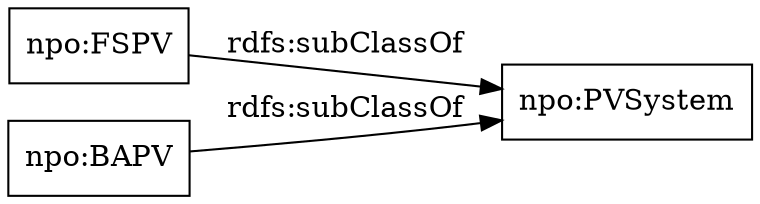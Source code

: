 digraph ar2dtool_diagram { 
rankdir=LR;
size="1000"
node [shape = rectangle, color="black"]; "npo:PVSystem" "npo:FSPV" "npo:BAPV" ; /*classes style*/
	"npo:FSPV" -> "npo:PVSystem" [ label = "rdfs:subClassOf" ];
	"npo:BAPV" -> "npo:PVSystem" [ label = "rdfs:subClassOf" ];

}
